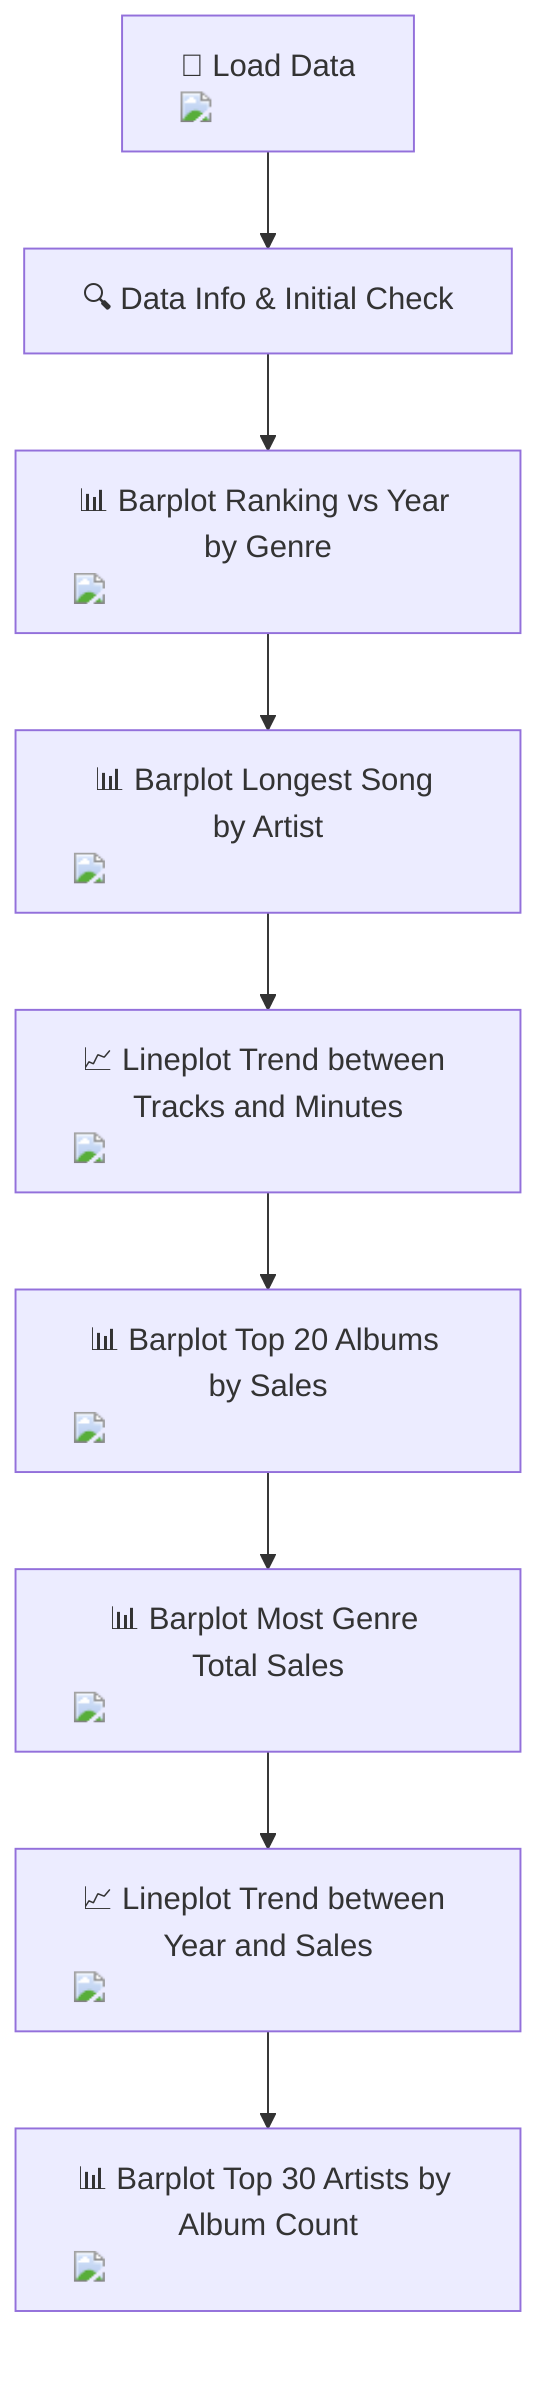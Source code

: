 flowchart TD
    A["📁 Load Data<br/><img src='icons/file.svg' />"] --> B["🔍 Data Info & Initial Check"]
    B --> C["📊 Barplot Ranking vs Year by Genre<br/><img src='dummy_plots/barplot_template.svg' />"]
    C --> D["📊 Barplot Longest Song by Artist<br/><img src='dummy_plots/barplot_template.svg' />"]
    D --> E["📈 Lineplot Trend between Tracks and Minutes<br/><img src='dummy_plots/lineplot_template.svg' />"]
    E --> F["📊 Barplot Top 20 Albums by Sales<br/><img src='dummy_plots/barplot_template.svg' />"]
    F --> G["📊 Barplot Most Genre Total Sales<br/><img src='dummy_plots/barplot_template.svg' />"]
    G --> H["📈 Lineplot Trend between Year and Sales<br/><img src='dummy_plots/lineplot_template.svg' />"]
    H --> I["📊 Barplot Top 30 Artists by Album Count<br/><img src='dummy_plots/barplot_template.svg' />"]